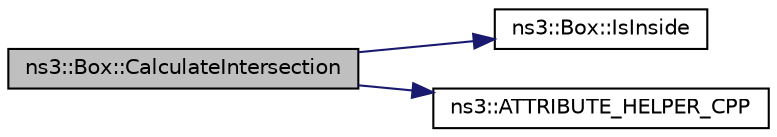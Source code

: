 digraph "ns3::Box::CalculateIntersection"
{
  edge [fontname="Helvetica",fontsize="10",labelfontname="Helvetica",labelfontsize="10"];
  node [fontname="Helvetica",fontsize="10",shape=record];
  rankdir="LR";
  Node1 [label="ns3::Box::CalculateIntersection",height=0.2,width=0.4,color="black", fillcolor="grey75", style="filled", fontcolor="black"];
  Node1 -> Node2 [color="midnightblue",fontsize="10",style="solid"];
  Node2 [label="ns3::Box::IsInside",height=0.2,width=0.4,color="black", fillcolor="white", style="filled",URL="$da/def/classns3_1_1Box.html#abc69bd930a2476a82dac530570ce0a73"];
  Node1 -> Node3 [color="midnightblue",fontsize="10",style="solid"];
  Node3 [label="ns3::ATTRIBUTE_HELPER_CPP",height=0.2,width=0.4,color="black", fillcolor="white", style="filled",URL="$d7/d2e/namespacens3.html#a52f9a730cf815268f2a2ee1a33788e11"];
}
